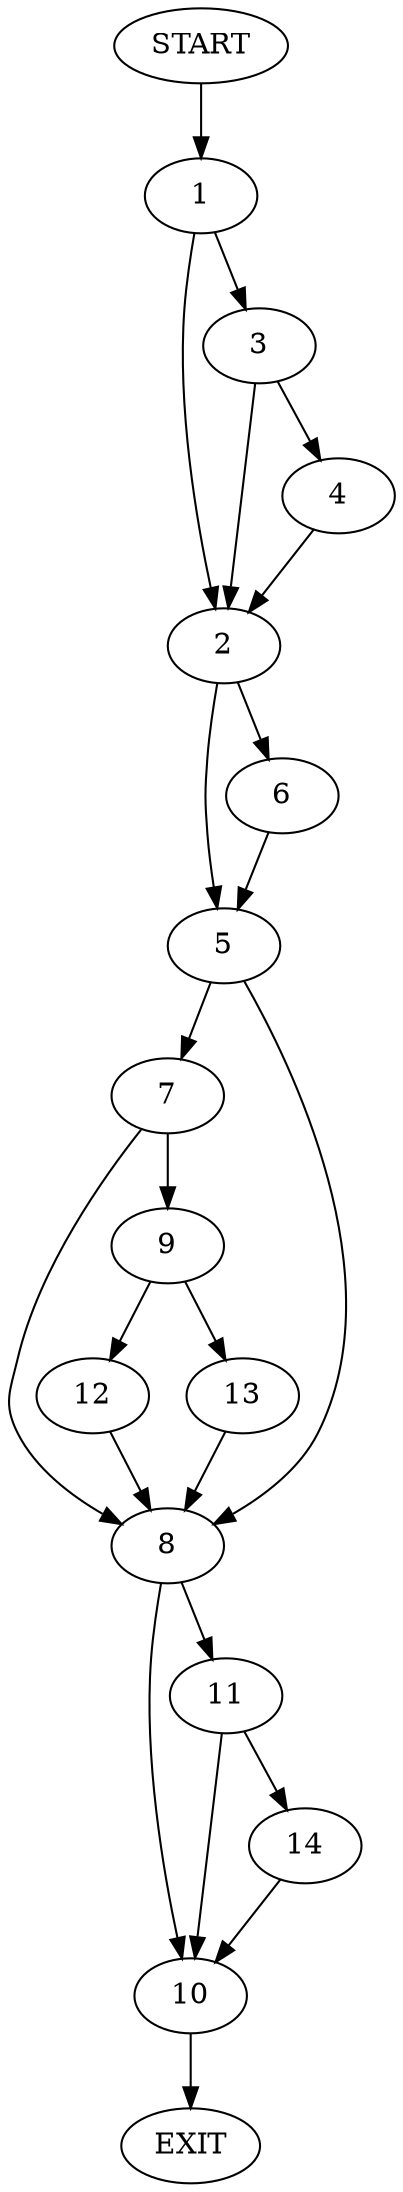 digraph {
0 [label="START"]
15 [label="EXIT"]
0 -> 1
1 -> 2
1 -> 3
3 -> 2
3 -> 4
2 -> 5
2 -> 6
4 -> 2
6 -> 5
5 -> 7
5 -> 8
7 -> 8
7 -> 9
8 -> 10
8 -> 11
9 -> 12
9 -> 13
13 -> 8
12 -> 8
10 -> 15
11 -> 14
11 -> 10
14 -> 10
}
